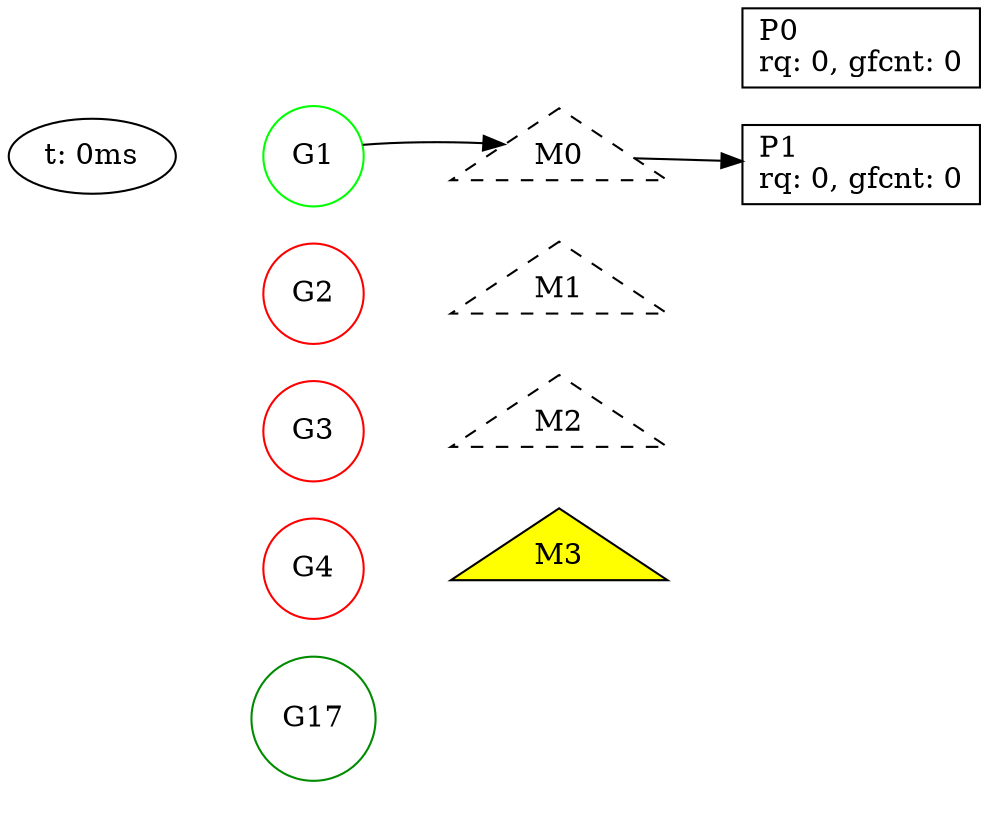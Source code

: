 digraph{
	rankdir=LR;

	S0 [label = "t: 0ms"]

	P0 [label="P0\lrq: 0, gfcnt: 0\l", group=p, shape=box]
	P1 [label="P1\lrq: 0, gfcnt: 0\l", group=p, shape=box]
	G1 [label="G1", group=g, color=green, shape=circle]
	G2 [label="G2", group=g, color=red, shape=circle]
	G3 [label="G3", group=g, color=red, shape=circle]
	G4 [label="G4", group=g, color=red, shape=circle]
	G17 [label="G17", group=g, color=green4, shape=circle]
	M3 [label="M3", group=m, shape=triangle, fillcolor=yellow , style=filled]
	M2 [label="M2", group=m, shape=triangle, fillcolor=white, style="dashed,filled"]
	M1 [label="M1", group=m, shape=triangle, fillcolor=white, style="dashed,filled"]
	M0 [label="M0", group=m, shape=triangle, fillcolor=white, style="dashed,filled"]
	{rank=same; P0;P1;}
	{rank=same; M3;M2;M1;M0;}
	{rank=same; G1;G2;G3;G4;G17;}
	S0 -> G1 [style=invis]
	S0 -> M0 [style=invis]
	S0 -> P0 [style=invis]
	G1 -> M0 [style=invis]
	M0 -> P0 [style=invis]
	G1 -> G2 [style=invis]
	G2 -> G3 [style=invis]
	G3 -> G4 [style=invis]
	G4 -> G17 [style=invis]
	P0 -> P1 [style=invis]
	M0 -> M1 [style=invis]
	M1 -> M2 [style=invis]
	M2 -> M3 [style=invis]
	M0 -> P1
	G1 -> M0
	}